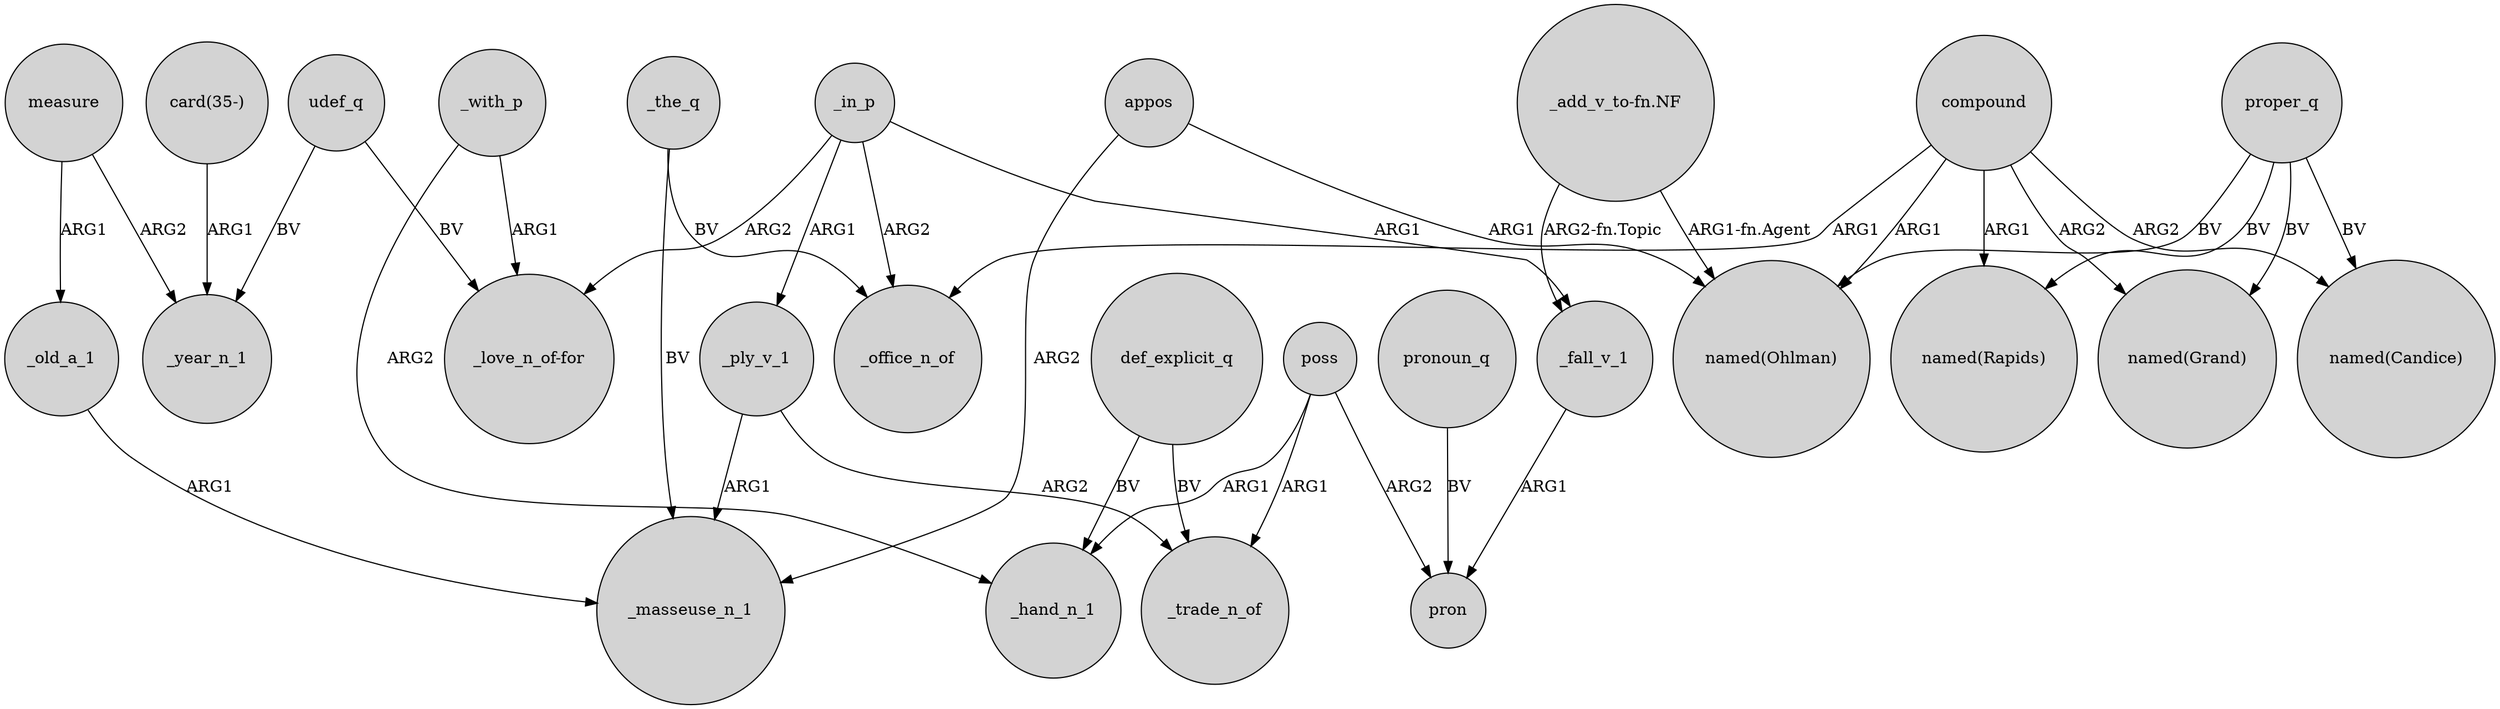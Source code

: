 digraph {
	node [shape=circle style=filled]
	appos -> _masseuse_n_1 [label=ARG2]
	"card(35-)" -> _year_n_1 [label=ARG1]
	_with_p -> _hand_n_1 [label=ARG2]
	poss -> pron [label=ARG2]
	compound -> "named(Ohlman)" [label=ARG1]
	measure -> _year_n_1 [label=ARG2]
	proper_q -> "named(Candice)" [label=BV]
	proper_q -> "named(Grand)" [label=BV]
	_old_a_1 -> _masseuse_n_1 [label=ARG1]
	_in_p -> "_love_n_of-for" [label=ARG2]
	proper_q -> "named(Rapids)" [label=BV]
	"_add_v_to-fn.NF" -> _fall_v_1 [label="ARG2-fn.Topic"]
	"_add_v_to-fn.NF" -> "named(Ohlman)" [label="ARG1-fn.Agent"]
	_with_p -> "_love_n_of-for" [label=ARG1]
	compound -> _office_n_of [label=ARG1]
	def_explicit_q -> _trade_n_of [label=BV]
	compound -> "named(Grand)" [label=ARG2]
	_the_q -> _masseuse_n_1 [label=BV]
	_fall_v_1 -> pron [label=ARG1]
	_the_q -> _office_n_of [label=BV]
	measure -> _old_a_1 [label=ARG1]
	_in_p -> _fall_v_1 [label=ARG1]
	_ply_v_1 -> _masseuse_n_1 [label=ARG1]
	poss -> _trade_n_of [label=ARG1]
	_in_p -> _office_n_of [label=ARG2]
	pronoun_q -> pron [label=BV]
	def_explicit_q -> _hand_n_1 [label=BV]
	_in_p -> _ply_v_1 [label=ARG1]
	_ply_v_1 -> _trade_n_of [label=ARG2]
	compound -> "named(Rapids)" [label=ARG1]
	poss -> _hand_n_1 [label=ARG1]
	udef_q -> _year_n_1 [label=BV]
	proper_q -> "named(Ohlman)" [label=BV]
	udef_q -> "_love_n_of-for" [label=BV]
	appos -> "named(Ohlman)" [label=ARG1]
	compound -> "named(Candice)" [label=ARG2]
}
